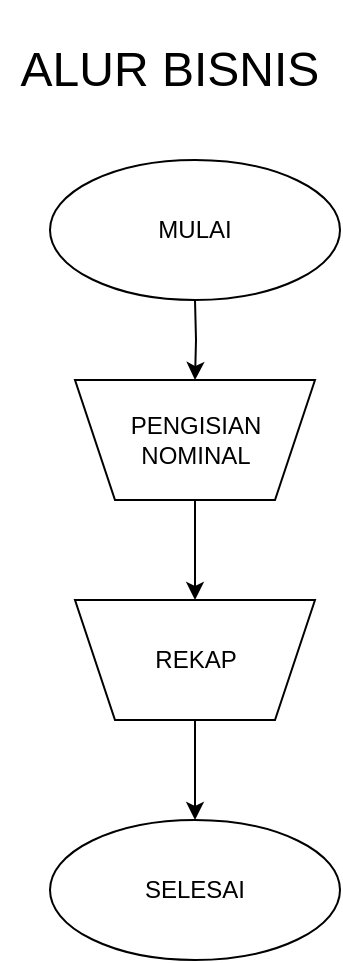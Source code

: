 <mxfile version="24.7.7">
  <diagram name="Halaman-1" id="3A9DL0NYtShfIJCwwY0Q">
    <mxGraphModel dx="926" dy="503" grid="1" gridSize="10" guides="1" tooltips="1" connect="1" arrows="1" fold="1" page="1" pageScale="1" pageWidth="827" pageHeight="1169" math="0" shadow="0">
      <root>
        <mxCell id="0" />
        <mxCell id="1" parent="0" />
        <mxCell id="e9kZERjyRRixdFzRn6Yg-6" value="&lt;font style=&quot;font-size: 24px;&quot;&gt;ALUR BISNIS&lt;/font&gt;" style="text;html=1;align=center;verticalAlign=middle;whiteSpace=wrap;rounded=0;" vertex="1" parent="1">
          <mxGeometry x="310" width="170" height="70" as="geometry" />
        </mxCell>
        <mxCell id="e9kZERjyRRixdFzRn6Yg-7" value="MULAI" style="ellipse;whiteSpace=wrap;html=1;" vertex="1" parent="1">
          <mxGeometry x="335" y="80" width="145" height="70" as="geometry" />
        </mxCell>
        <mxCell id="e9kZERjyRRixdFzRn6Yg-13" value="SELESAI" style="ellipse;whiteSpace=wrap;html=1;" vertex="1" parent="1">
          <mxGeometry x="335" y="410" width="145" height="70" as="geometry" />
        </mxCell>
        <mxCell id="e9kZERjyRRixdFzRn6Yg-14" value="" style="shape=trapezoid;perimeter=trapezoidPerimeter;whiteSpace=wrap;html=1;fixedSize=1;rotation=-180;" vertex="1" parent="1">
          <mxGeometry x="347.5" y="190" width="120" height="60" as="geometry" />
        </mxCell>
        <mxCell id="e9kZERjyRRixdFzRn6Yg-15" value="PENGISIAN NOMINAL" style="text;html=1;align=center;verticalAlign=middle;whiteSpace=wrap;rounded=0;" vertex="1" parent="1">
          <mxGeometry x="377.5" y="205" width="60" height="30" as="geometry" />
        </mxCell>
        <mxCell id="e9kZERjyRRixdFzRn6Yg-16" value="" style="endArrow=classic;html=1;rounded=0;exitX=0.5;exitY=1;exitDx=0;exitDy=0;entryX=0.5;entryY=1;entryDx=0;entryDy=0;" edge="1" parent="1" source="e9kZERjyRRixdFzRn6Yg-7" target="e9kZERjyRRixdFzRn6Yg-14">
          <mxGeometry width="50" height="50" relative="1" as="geometry">
            <mxPoint x="580" y="160" as="sourcePoint" />
            <mxPoint x="460" y="170" as="targetPoint" />
            <Array as="points">
              <mxPoint x="408" y="170" />
            </Array>
          </mxGeometry>
        </mxCell>
        <mxCell id="e9kZERjyRRixdFzRn6Yg-21" value="" style="shape=trapezoid;perimeter=trapezoidPerimeter;whiteSpace=wrap;html=1;fixedSize=1;rotation=-180;" vertex="1" parent="1">
          <mxGeometry x="347.5" y="300" width="120" height="60" as="geometry" />
        </mxCell>
        <mxCell id="e9kZERjyRRixdFzRn6Yg-22" value="REKAP" style="text;html=1;align=center;verticalAlign=middle;whiteSpace=wrap;rounded=0;" vertex="1" parent="1">
          <mxGeometry x="377.5" y="315" width="60" height="30" as="geometry" />
        </mxCell>
        <mxCell id="e9kZERjyRRixdFzRn6Yg-23" value="" style="endArrow=classic;html=1;rounded=0;exitX=0.5;exitY=0;exitDx=0;exitDy=0;entryX=0.5;entryY=1;entryDx=0;entryDy=0;" edge="1" parent="1" source="e9kZERjyRRixdFzRn6Yg-14" target="e9kZERjyRRixdFzRn6Yg-21">
          <mxGeometry width="50" height="50" relative="1" as="geometry">
            <mxPoint x="600" y="290" as="sourcePoint" />
            <mxPoint x="400" y="310" as="targetPoint" />
          </mxGeometry>
        </mxCell>
        <mxCell id="e9kZERjyRRixdFzRn6Yg-25" value="" style="endArrow=classic;html=1;rounded=0;exitX=0.5;exitY=0;exitDx=0;exitDy=0;entryX=0.5;entryY=0;entryDx=0;entryDy=0;" edge="1" parent="1" source="e9kZERjyRRixdFzRn6Yg-21" target="e9kZERjyRRixdFzRn6Yg-13">
          <mxGeometry width="50" height="50" relative="1" as="geometry">
            <mxPoint x="600" y="290" as="sourcePoint" />
            <mxPoint x="650" y="240" as="targetPoint" />
          </mxGeometry>
        </mxCell>
      </root>
    </mxGraphModel>
  </diagram>
</mxfile>

